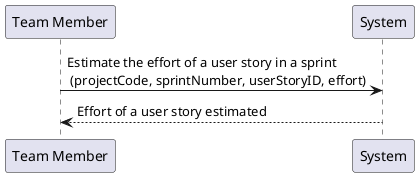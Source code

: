 @startuml
"Team Member" -> System: Estimate the effort of a user story in a sprint \n (projectCode, sprintNumber, userStoryID, effort)
"Team Member" <-- System: Effort of a user story estimated
@enduml